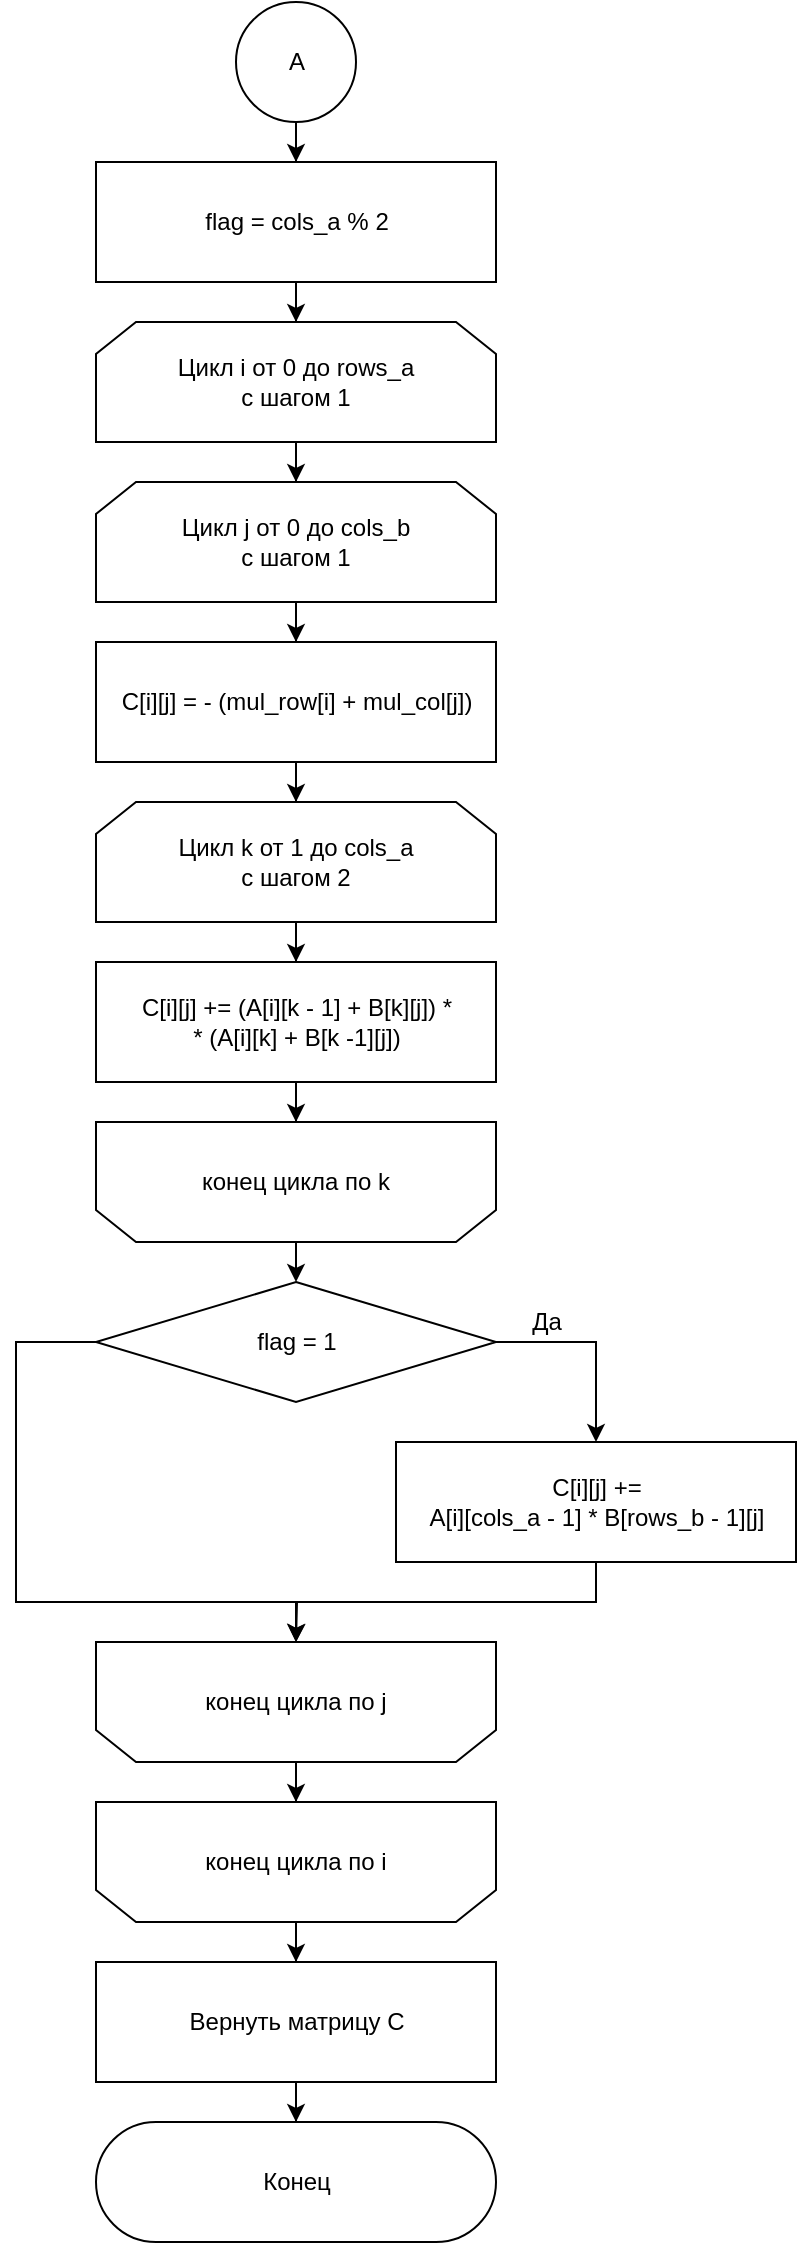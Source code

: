 <mxfile version="22.0.3" type="device">
  <diagram id="JeN3XUHXLwPGz5JMCtcu" name="Страница 1">
    <mxGraphModel dx="1620" dy="843" grid="1" gridSize="10" guides="1" tooltips="1" connect="1" arrows="1" fold="1" page="1" pageScale="1" pageWidth="1654" pageHeight="2336" math="0" shadow="0">
      <root>
        <mxCell id="0" />
        <mxCell id="1" parent="0" />
        <mxCell id="19" style="edgeStyle=orthogonalEdgeStyle;rounded=0;orthogonalLoop=1;jettySize=auto;html=1;exitX=0.5;exitY=1;exitDx=0;exitDy=0;entryX=0.5;entryY=0;entryDx=0;entryDy=0;endArrow=none;endFill=0;" parent="1" source="7" target="10" edge="1">
          <mxGeometry relative="1" as="geometry" />
        </mxCell>
        <mxCell id="2CYcZpHvcyzX9ADCw5Tp-59" style="edgeStyle=orthogonalEdgeStyle;rounded=0;orthogonalLoop=1;jettySize=auto;html=1;exitX=0.5;exitY=1;exitDx=0;exitDy=0;" parent="1" source="7" target="10" edge="1">
          <mxGeometry relative="1" as="geometry" />
        </mxCell>
        <mxCell id="7" value="Цикл i от 0 до rows_a&lt;br&gt;с шагом 1" style="shape=loopLimit;whiteSpace=wrap;html=1;direction=east" parent="1" vertex="1">
          <mxGeometry x="670" y="220" width="200" height="60" as="geometry" />
        </mxCell>
        <mxCell id="20" style="edgeStyle=orthogonalEdgeStyle;rounded=0;orthogonalLoop=1;jettySize=auto;html=1;exitX=0.5;exitY=1;exitDx=0;exitDy=0;entryX=0.5;entryY=0;entryDx=0;entryDy=0;endArrow=none;endFill=0;" parent="1" source="10" target="11" edge="1">
          <mxGeometry relative="1" as="geometry" />
        </mxCell>
        <mxCell id="2CYcZpHvcyzX9ADCw5Tp-60" style="edgeStyle=orthogonalEdgeStyle;rounded=0;orthogonalLoop=1;jettySize=auto;html=1;exitX=0.5;exitY=1;exitDx=0;exitDy=0;" parent="1" source="10" target="11" edge="1">
          <mxGeometry relative="1" as="geometry" />
        </mxCell>
        <mxCell id="10" value="Цикл j от 0 до cols_b&lt;br&gt;с шагом 1" style="shape=loopLimit;whiteSpace=wrap;html=1;direction=east" parent="1" vertex="1">
          <mxGeometry x="670" y="300" width="200" height="60" as="geometry" />
        </mxCell>
        <mxCell id="47" style="edgeStyle=orthogonalEdgeStyle;rounded=0;orthogonalLoop=1;jettySize=auto;html=1;exitX=0.5;exitY=1;exitDx=0;exitDy=0;entryX=0.5;entryY=0;entryDx=0;entryDy=0;endArrow=none;endFill=0;" parent="1" source="11" target="43" edge="1">
          <mxGeometry relative="1" as="geometry" />
        </mxCell>
        <mxCell id="2CYcZpHvcyzX9ADCw5Tp-61" style="edgeStyle=orthogonalEdgeStyle;rounded=0;orthogonalLoop=1;jettySize=auto;html=1;exitX=0.5;exitY=1;exitDx=0;exitDy=0;" parent="1" source="11" target="43" edge="1">
          <mxGeometry relative="1" as="geometry" />
        </mxCell>
        <mxCell id="11" value="C[i][j] = - (mul_row[i] + mul_col[j])" style="html=1;dashed=0;whitespace=wrap;" parent="1" vertex="1">
          <mxGeometry x="670" y="380" width="200" height="60" as="geometry" />
        </mxCell>
        <mxCell id="23" style="edgeStyle=orthogonalEdgeStyle;rounded=0;orthogonalLoop=1;jettySize=auto;html=1;exitX=0.5;exitY=0;exitDx=0;exitDy=0;entryX=0.5;entryY=1;entryDx=0;entryDy=0;endArrow=none;endFill=0;" parent="1" source="14" target="16" edge="1">
          <mxGeometry relative="1" as="geometry" />
        </mxCell>
        <mxCell id="2CYcZpHvcyzX9ADCw5Tp-71" style="edgeStyle=orthogonalEdgeStyle;rounded=0;orthogonalLoop=1;jettySize=auto;html=1;exitX=0.5;exitY=0;exitDx=0;exitDy=0;" parent="1" source="14" target="16" edge="1">
          <mxGeometry relative="1" as="geometry" />
        </mxCell>
        <mxCell id="14" value="конец цикла по j" style="shape=loopLimit;whiteSpace=wrap;html=1;strokeWidth=1;direction=west;" parent="1" vertex="1">
          <mxGeometry x="670" y="880" width="200" height="60" as="geometry" />
        </mxCell>
        <mxCell id="25" style="edgeStyle=orthogonalEdgeStyle;rounded=0;orthogonalLoop=1;jettySize=auto;html=1;exitX=0.5;exitY=0;exitDx=0;exitDy=0;entryX=0.5;entryY=0;entryDx=0;entryDy=0;endArrow=none;endFill=0;" parent="1" source="16" edge="1">
          <mxGeometry relative="1" as="geometry">
            <mxPoint x="770" y="1040" as="targetPoint" />
          </mxGeometry>
        </mxCell>
        <mxCell id="2CYcZpHvcyzX9ADCw5Tp-72" style="edgeStyle=orthogonalEdgeStyle;rounded=0;orthogonalLoop=1;jettySize=auto;html=1;exitX=0.5;exitY=0;exitDx=0;exitDy=0;" parent="1" source="16" target="2CYcZpHvcyzX9ADCw5Tp-69" edge="1">
          <mxGeometry relative="1" as="geometry" />
        </mxCell>
        <mxCell id="16" value="конец цикла по i" style="shape=loopLimit;whiteSpace=wrap;html=1;strokeWidth=1;direction=west;" parent="1" vertex="1">
          <mxGeometry x="670" y="960" width="200" height="60" as="geometry" />
        </mxCell>
        <mxCell id="42" style="edgeStyle=orthogonalEdgeStyle;rounded=1;orthogonalLoop=1;jettySize=auto;html=1;exitX=0.5;exitY=1;exitDx=0;exitDy=0;entryX=0.5;entryY=0;entryDx=0;entryDy=0;endArrow=none;endFill=0;" parent="1" source="40" target="7" edge="1">
          <mxGeometry relative="1" as="geometry" />
        </mxCell>
        <mxCell id="2CYcZpHvcyzX9ADCw5Tp-58" style="edgeStyle=orthogonalEdgeStyle;rounded=0;orthogonalLoop=1;jettySize=auto;html=1;exitX=0.5;exitY=1;exitDx=0;exitDy=0;" parent="1" source="40" target="7" edge="1">
          <mxGeometry relative="1" as="geometry" />
        </mxCell>
        <mxCell id="qUedCmEQXZr1d4Kyzfoe-57" style="edgeStyle=orthogonalEdgeStyle;rounded=0;orthogonalLoop=1;jettySize=auto;html=1;exitX=0.5;exitY=1;exitDx=0;exitDy=0;" parent="1" source="40" target="qUedCmEQXZr1d4Kyzfoe-56" edge="1">
          <mxGeometry relative="1" as="geometry" />
        </mxCell>
        <mxCell id="40" value="A" style="shape=ellipse;html=1;dashed=0;whitespace=wrap;aspect=fixed;perimeter=ellipsePerimeter;" parent="1" vertex="1">
          <mxGeometry x="740" y="60" width="60" height="60" as="geometry" />
        </mxCell>
        <mxCell id="48" style="edgeStyle=orthogonalEdgeStyle;rounded=0;orthogonalLoop=1;jettySize=auto;html=1;exitX=0.5;exitY=1;exitDx=0;exitDy=0;entryX=0.5;entryY=0;entryDx=0;entryDy=0;endArrow=none;endFill=0;" parent="1" source="43" target="44" edge="1">
          <mxGeometry relative="1" as="geometry" />
        </mxCell>
        <mxCell id="2CYcZpHvcyzX9ADCw5Tp-62" style="edgeStyle=orthogonalEdgeStyle;rounded=0;orthogonalLoop=1;jettySize=auto;html=1;exitX=0.5;exitY=1;exitDx=0;exitDy=0;" parent="1" source="43" target="44" edge="1">
          <mxGeometry relative="1" as="geometry" />
        </mxCell>
        <mxCell id="43" value="Цикл k от 1 до cols_a&lt;br&gt;с шагом 2" style="shape=loopLimit;whiteSpace=wrap;html=1;direction=east" parent="1" vertex="1">
          <mxGeometry x="670" y="460" width="200" height="60" as="geometry" />
        </mxCell>
        <mxCell id="2CYcZpHvcyzX9ADCw5Tp-63" style="edgeStyle=orthogonalEdgeStyle;rounded=0;orthogonalLoop=1;jettySize=auto;html=1;exitX=0.5;exitY=1;exitDx=0;exitDy=0;" parent="1" source="44" target="2CYcZpHvcyzX9ADCw5Tp-57" edge="1">
          <mxGeometry relative="1" as="geometry" />
        </mxCell>
        <mxCell id="qUedCmEQXZr1d4Kyzfoe-59" style="edgeStyle=orthogonalEdgeStyle;rounded=0;orthogonalLoop=1;jettySize=auto;html=1;exitX=0.5;exitY=1;exitDx=0;exitDy=0;entryX=0.5;entryY=1;entryDx=0;entryDy=0;" parent="1" source="44" target="qUedCmEQXZr1d4Kyzfoe-58" edge="1">
          <mxGeometry relative="1" as="geometry" />
        </mxCell>
        <mxCell id="44" value="C[i][j] += (A[i][k - 1] + B[k][j]) * &lt;br&gt;* (A[i][k] + B[k -1][j])" style="html=1;dashed=0;whitespace=wrap;" parent="1" vertex="1">
          <mxGeometry x="670" y="540" width="200" height="60" as="geometry" />
        </mxCell>
        <mxCell id="56" value="Да" style="text;html=1;align=center;verticalAlign=middle;resizable=0;points=[];autosize=1;strokeColor=none;" parent="1" vertex="1">
          <mxGeometry x="880" y="710" width="30" height="20" as="geometry" />
        </mxCell>
        <mxCell id="2CYcZpHvcyzX9ADCw5Tp-66" style="edgeStyle=orthogonalEdgeStyle;rounded=0;orthogonalLoop=1;jettySize=auto;html=1;exitX=1;exitY=0.5;exitDx=0;exitDy=0;" parent="1" source="2CYcZpHvcyzX9ADCw5Tp-57" target="2CYcZpHvcyzX9ADCw5Tp-65" edge="1">
          <mxGeometry relative="1" as="geometry" />
        </mxCell>
        <mxCell id="2CYcZpHvcyzX9ADCw5Tp-68" style="edgeStyle=orthogonalEdgeStyle;rounded=0;orthogonalLoop=1;jettySize=auto;html=1;exitX=0;exitY=0.5;exitDx=0;exitDy=0;" parent="1" source="2CYcZpHvcyzX9ADCw5Tp-57" edge="1">
          <mxGeometry relative="1" as="geometry">
            <Array as="points">
              <mxPoint x="630" y="730" />
              <mxPoint x="630" y="860" />
              <mxPoint x="770" y="860" />
            </Array>
            <mxPoint x="770" y="880" as="targetPoint" />
          </mxGeometry>
        </mxCell>
        <mxCell id="2CYcZpHvcyzX9ADCw5Tp-57" value="flag = 1" style="shape=rhombus;html=1;dashed=0;whitespace=wrap;perimeter=rhombusPerimeter;" parent="1" vertex="1">
          <mxGeometry x="670" y="700" width="200" height="60" as="geometry" />
        </mxCell>
        <mxCell id="2CYcZpHvcyzX9ADCw5Tp-67" style="edgeStyle=orthogonalEdgeStyle;rounded=0;orthogonalLoop=1;jettySize=auto;html=1;exitX=0.5;exitY=1;exitDx=0;exitDy=0;" parent="1" source="2CYcZpHvcyzX9ADCw5Tp-65" edge="1">
          <mxGeometry relative="1" as="geometry">
            <mxPoint x="770" y="880" as="targetPoint" />
          </mxGeometry>
        </mxCell>
        <mxCell id="2CYcZpHvcyzX9ADCw5Tp-65" value="C[i][j] += &lt;br&gt;A[i][cols_a - 1] * B[rows_b - 1][j]" style="html=1;dashed=0;whitespace=wrap;" parent="1" vertex="1">
          <mxGeometry x="820" y="780" width="200" height="60" as="geometry" />
        </mxCell>
        <mxCell id="2CYcZpHvcyzX9ADCw5Tp-76" style="edgeStyle=orthogonalEdgeStyle;rounded=0;orthogonalLoop=1;jettySize=auto;html=1;exitX=0.5;exitY=1;exitDx=0;exitDy=0;" parent="1" source="2CYcZpHvcyzX9ADCw5Tp-69" target="2CYcZpHvcyzX9ADCw5Tp-75" edge="1">
          <mxGeometry relative="1" as="geometry" />
        </mxCell>
        <mxCell id="2CYcZpHvcyzX9ADCw5Tp-69" value="Вернуть матрицу C" style="html=1;dashed=0;whitespace=wrap;" parent="1" vertex="1">
          <mxGeometry x="670" y="1040" width="200" height="60" as="geometry" />
        </mxCell>
        <mxCell id="2CYcZpHvcyzX9ADCw5Tp-75" value="Конец" style="html=1;dashed=0;whitespace=wrap;shape=mxgraph.dfd.start" parent="1" vertex="1">
          <mxGeometry x="670" y="1120" width="200" height="60" as="geometry" />
        </mxCell>
        <mxCell id="qUedCmEQXZr1d4Kyzfoe-56" value="flag = cols_a % 2" style="html=1;dashed=0;whitespace=wrap;" parent="1" vertex="1">
          <mxGeometry x="670" y="140" width="200" height="60" as="geometry" />
        </mxCell>
        <mxCell id="qUedCmEQXZr1d4Kyzfoe-58" value="конец цикла по k" style="shape=loopLimit;whiteSpace=wrap;html=1;strokeWidth=1;direction=west;" parent="1" vertex="1">
          <mxGeometry x="670" y="620" width="200" height="60" as="geometry" />
        </mxCell>
      </root>
    </mxGraphModel>
  </diagram>
</mxfile>

